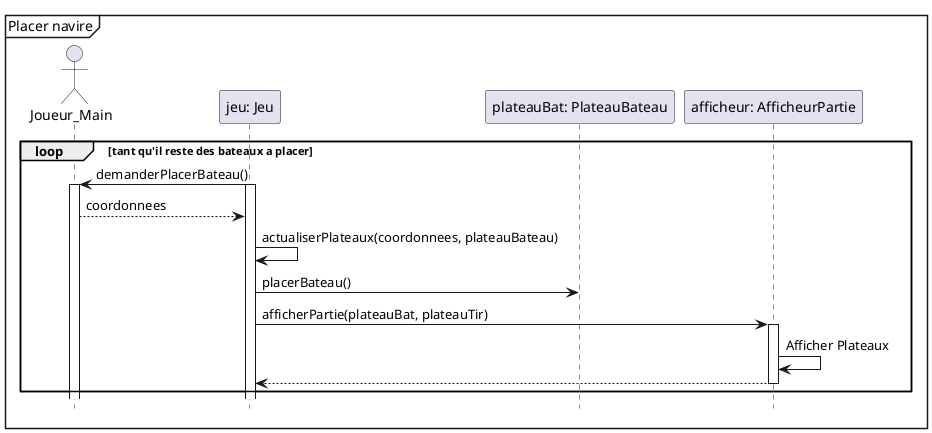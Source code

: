 @startuml
hide footbox
mainframe Placer navire

actor Joueur_Main as joueur
participant "jeu: Jeu" as Jeu
participant "plateauBat: PlateauBateau" as platBat
participant "afficheur: AfficheurPartie" as AfficheurPartie



loop tant qu'il reste des bateaux a placer
Jeu -> joueur : demanderPlacerBateau()
activate Jeu
activate joueur
joueur --> Jeu : coordonnees
Jeu -> Jeu : actualiserPlateaux(coordonnees, plateauBateau)
Jeu -> platBat : placerBateau()
Jeu -> AfficheurPartie : afficherPartie(plateauBat, plateauTir)
activate AfficheurPartie
AfficheurPartie -> AfficheurPartie: Afficher Plateaux
AfficheurPartie --> Jeu
deactivate AfficheurPartie
end

@enduml